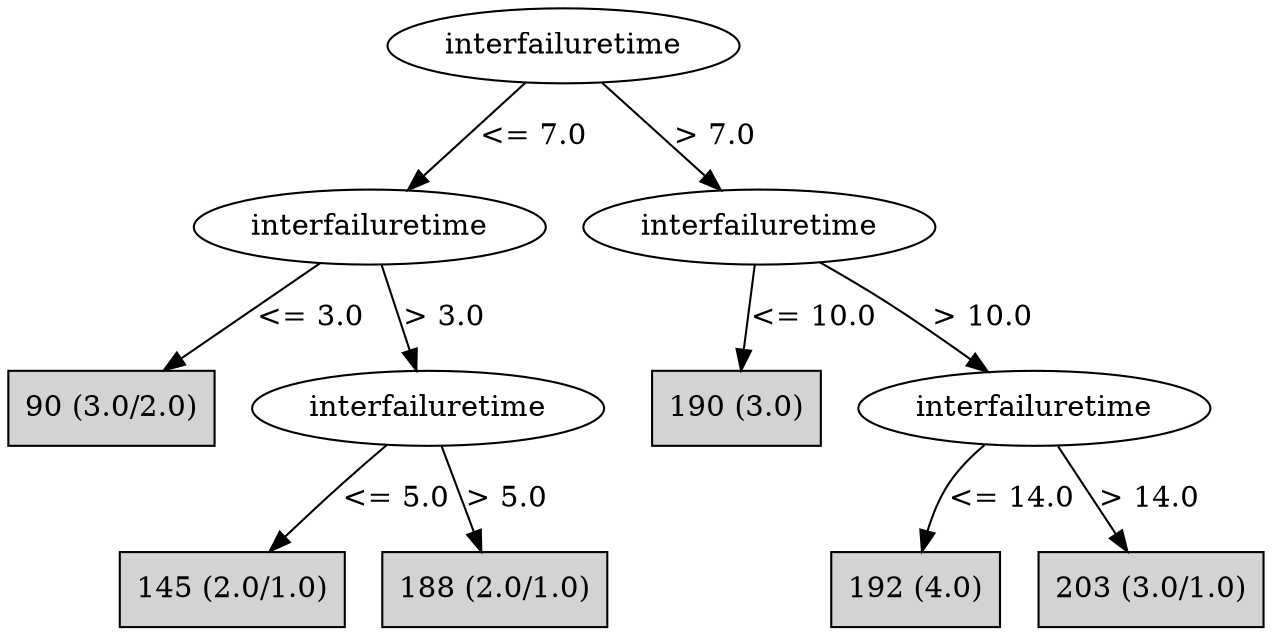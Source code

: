 digraph J48Tree {
N0 [label="interfailuretime" ]
N0->N1 [label="<= 7.0"]
N1 [label="interfailuretime" ]
N1->N2 [label="<= 3.0"]
N2 [label="90 (3.0/2.0)" shape=box style=filled ]
N1->N3 [label="> 3.0"]
N3 [label="interfailuretime" ]
N3->N4 [label="<= 5.0"]
N4 [label="145 (2.0/1.0)" shape=box style=filled ]
N3->N5 [label="> 5.0"]
N5 [label="188 (2.0/1.0)" shape=box style=filled ]
N0->N6 [label="> 7.0"]
N6 [label="interfailuretime" ]
N6->N7 [label="<= 10.0"]
N7 [label="190 (3.0)" shape=box style=filled ]
N6->N8 [label="> 10.0"]
N8 [label="interfailuretime" ]
N8->N9 [label="<= 14.0"]
N9 [label="192 (4.0)" shape=box style=filled ]
N8->N10 [label="> 14.0"]
N10 [label="203 (3.0/1.0)" shape=box style=filled ]
}

